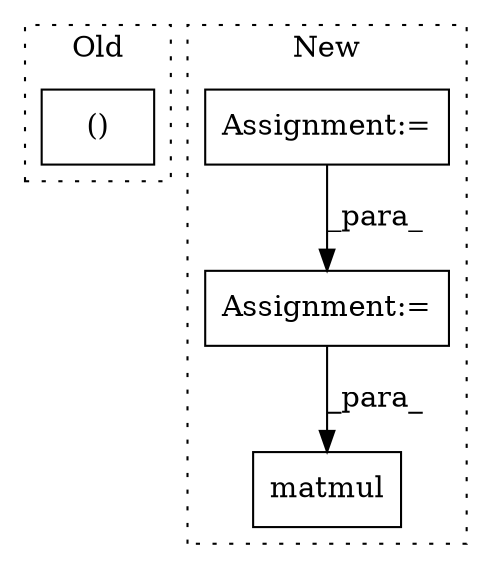 digraph G {
subgraph cluster0 {
1 [label="()" a="106" s="2876" l="44" shape="box"];
label = "Old";
style="dotted";
}
subgraph cluster1 {
2 [label="matmul" a="32" s="3229,3253" l="7,1" shape="box"];
3 [label="Assignment:=" a="7" s="2882" l="1" shape="box"];
4 [label="Assignment:=" a="7" s="2967" l="1" shape="box"];
label = "New";
style="dotted";
}
3 -> 4 [label="_para_"];
4 -> 2 [label="_para_"];
}